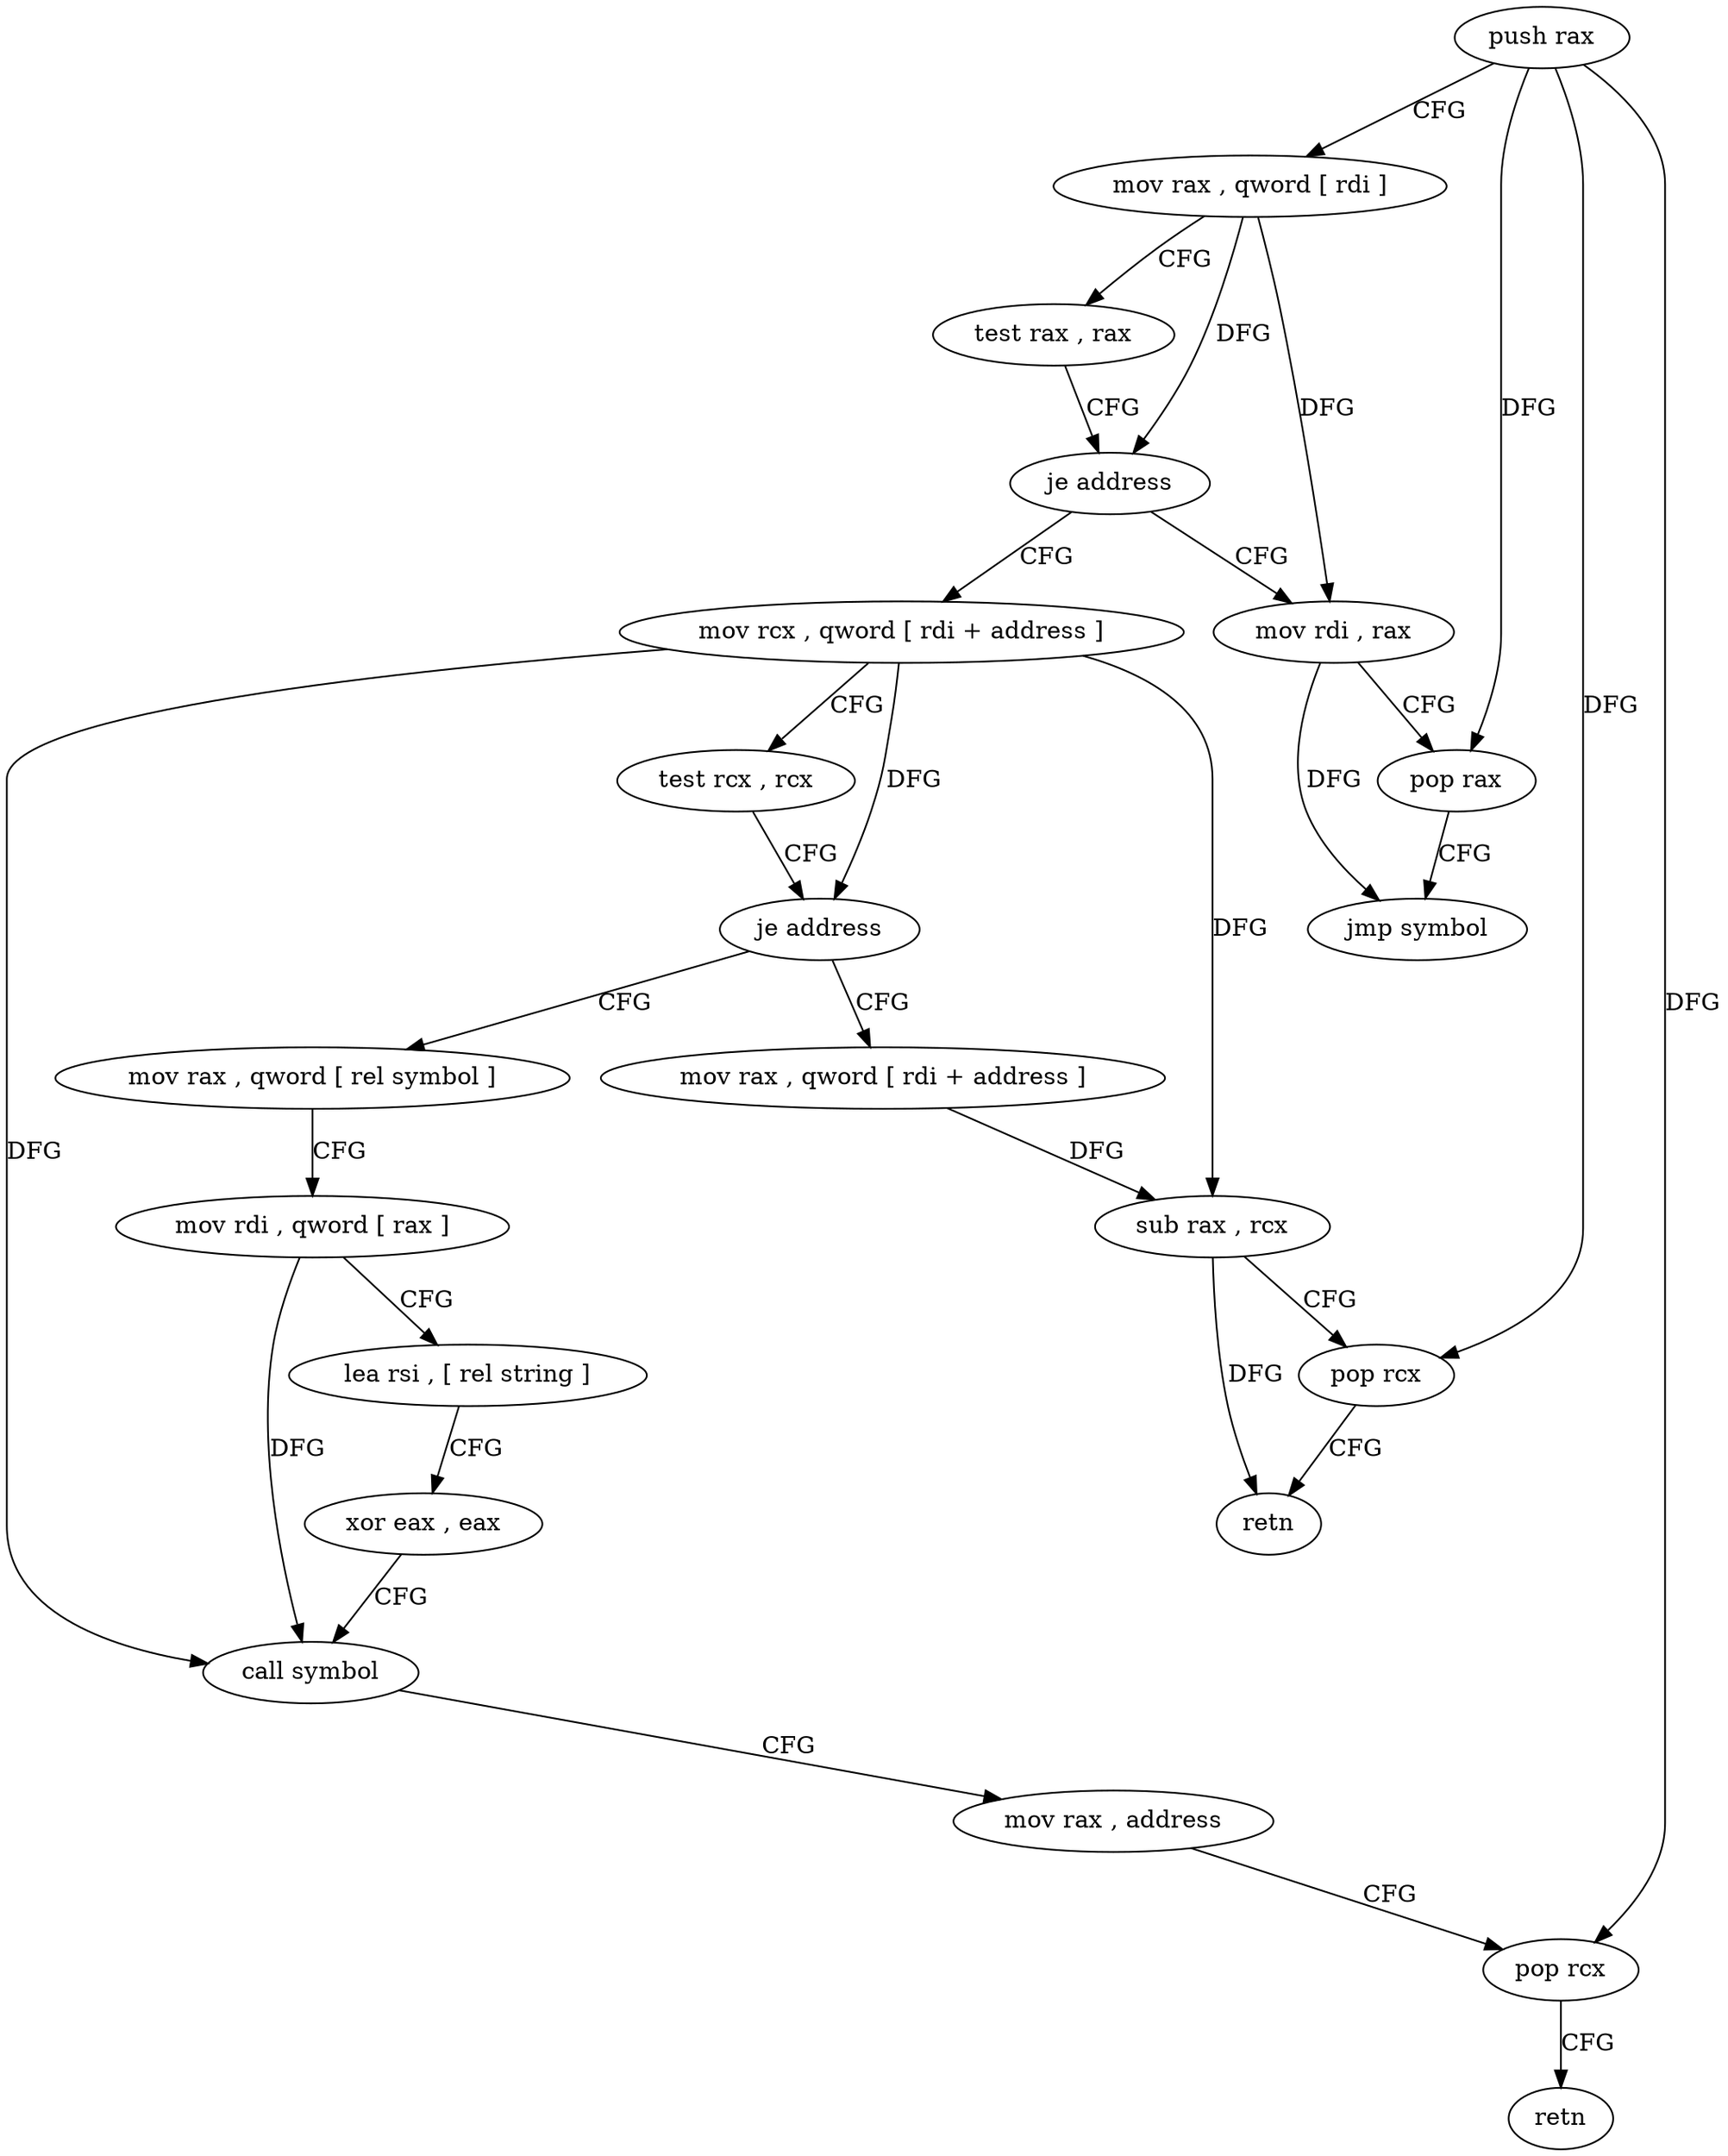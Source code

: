 digraph "func" {
"103344" [label = "push rax" ]
"103345" [label = "mov rax , qword [ rdi ]" ]
"103348" [label = "test rax , rax" ]
"103351" [label = "je address" ]
"103362" [label = "mov rcx , qword [ rdi + address ]" ]
"103353" [label = "mov rdi , rax" ]
"103366" [label = "test rcx , rcx" ]
"103369" [label = "je address" ]
"103380" [label = "mov rax , qword [ rel symbol ]" ]
"103371" [label = "mov rax , qword [ rdi + address ]" ]
"103356" [label = "pop rax" ]
"103357" [label = "jmp symbol" ]
"103387" [label = "mov rdi , qword [ rax ]" ]
"103390" [label = "lea rsi , [ rel string ]" ]
"103397" [label = "xor eax , eax" ]
"103399" [label = "call symbol" ]
"103404" [label = "mov rax , address" ]
"103411" [label = "pop rcx" ]
"103412" [label = "retn" ]
"103375" [label = "sub rax , rcx" ]
"103378" [label = "pop rcx" ]
"103379" [label = "retn" ]
"103344" -> "103345" [ label = "CFG" ]
"103344" -> "103356" [ label = "DFG" ]
"103344" -> "103411" [ label = "DFG" ]
"103344" -> "103378" [ label = "DFG" ]
"103345" -> "103348" [ label = "CFG" ]
"103345" -> "103351" [ label = "DFG" ]
"103345" -> "103353" [ label = "DFG" ]
"103348" -> "103351" [ label = "CFG" ]
"103351" -> "103362" [ label = "CFG" ]
"103351" -> "103353" [ label = "CFG" ]
"103362" -> "103366" [ label = "CFG" ]
"103362" -> "103369" [ label = "DFG" ]
"103362" -> "103399" [ label = "DFG" ]
"103362" -> "103375" [ label = "DFG" ]
"103353" -> "103356" [ label = "CFG" ]
"103353" -> "103357" [ label = "DFG" ]
"103366" -> "103369" [ label = "CFG" ]
"103369" -> "103380" [ label = "CFG" ]
"103369" -> "103371" [ label = "CFG" ]
"103380" -> "103387" [ label = "CFG" ]
"103371" -> "103375" [ label = "DFG" ]
"103356" -> "103357" [ label = "CFG" ]
"103387" -> "103390" [ label = "CFG" ]
"103387" -> "103399" [ label = "DFG" ]
"103390" -> "103397" [ label = "CFG" ]
"103397" -> "103399" [ label = "CFG" ]
"103399" -> "103404" [ label = "CFG" ]
"103404" -> "103411" [ label = "CFG" ]
"103411" -> "103412" [ label = "CFG" ]
"103375" -> "103378" [ label = "CFG" ]
"103375" -> "103379" [ label = "DFG" ]
"103378" -> "103379" [ label = "CFG" ]
}
